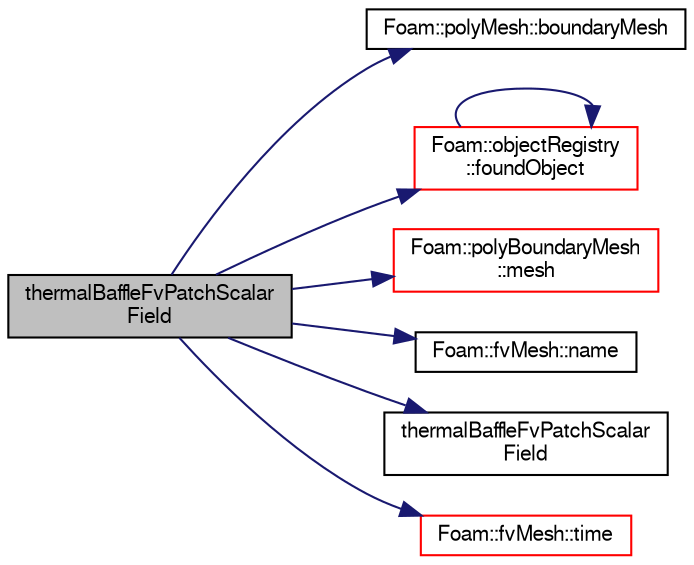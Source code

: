 digraph "thermalBaffleFvPatchScalarField"
{
  bgcolor="transparent";
  edge [fontname="FreeSans",fontsize="10",labelfontname="FreeSans",labelfontsize="10"];
  node [fontname="FreeSans",fontsize="10",shape=record];
  rankdir="LR";
  Node4 [label="thermalBaffleFvPatchScalar\lField",height=0.2,width=0.4,color="black", fillcolor="grey75", style="filled", fontcolor="black"];
  Node4 -> Node5 [color="midnightblue",fontsize="10",style="solid",fontname="FreeSans"];
  Node5 [label="Foam::polyMesh::boundaryMesh",height=0.2,width=0.4,color="black",URL="$a27410.html#a9f2b68c134340291eda6197f47f25484",tooltip="Return boundary mesh. "];
  Node4 -> Node6 [color="midnightblue",fontsize="10",style="solid",fontname="FreeSans"];
  Node6 [label="Foam::objectRegistry\l::foundObject",height=0.2,width=0.4,color="red",URL="$a26326.html#afb1fd730975d12fa5bcd4252fbf2b92c",tooltip="Is the named Type found? "];
  Node6 -> Node6 [color="midnightblue",fontsize="10",style="solid",fontname="FreeSans"];
  Node4 -> Node17 [color="midnightblue",fontsize="10",style="solid",fontname="FreeSans"];
  Node17 [label="Foam::polyBoundaryMesh\l::mesh",height=0.2,width=0.4,color="red",URL="$a27402.html#ae78c91f8ff731c07ccc4351d9fe861ba",tooltip="Return the mesh reference. "];
  Node4 -> Node183 [color="midnightblue",fontsize="10",style="solid",fontname="FreeSans"];
  Node183 [label="Foam::fvMesh::name",height=0.2,width=0.4,color="black",URL="$a22766.html#acc80e00a8ac919288fb55bd14cc88bf6",tooltip="Return reference to name. "];
  Node4 -> Node184 [color="midnightblue",fontsize="10",style="solid",fontname="FreeSans"];
  Node184 [label="thermalBaffleFvPatchScalar\lField",height=0.2,width=0.4,color="black",URL="$a29186.html#a079859bfdc96fc67471f54b9c4379232",tooltip="Construct from patch and internal field. "];
  Node4 -> Node185 [color="midnightblue",fontsize="10",style="solid",fontname="FreeSans"];
  Node185 [label="Foam::fvMesh::time",height=0.2,width=0.4,color="red",URL="$a22766.html#a0d94096809fe3376b29a2a29ca11bb18",tooltip="Return the top-level database. "];
}
